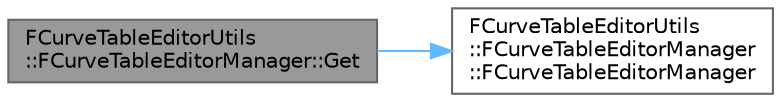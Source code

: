 digraph "FCurveTableEditorUtils::FCurveTableEditorManager::Get"
{
 // INTERACTIVE_SVG=YES
 // LATEX_PDF_SIZE
  bgcolor="transparent";
  edge [fontname=Helvetica,fontsize=10,labelfontname=Helvetica,labelfontsize=10];
  node [fontname=Helvetica,fontsize=10,shape=box,height=0.2,width=0.4];
  rankdir="LR";
  Node1 [id="Node000001",label="FCurveTableEditorUtils\l::FCurveTableEditorManager::Get",height=0.2,width=0.4,color="gray40", fillcolor="grey60", style="filled", fontcolor="black",tooltip=" "];
  Node1 -> Node2 [id="edge1_Node000001_Node000002",color="steelblue1",style="solid",tooltip=" "];
  Node2 [id="Node000002",label="FCurveTableEditorUtils\l::FCurveTableEditorManager\l::FCurveTableEditorManager",height=0.2,width=0.4,color="grey40", fillcolor="white", style="filled",URL="$d4/de4/classFCurveTableEditorUtils_1_1FCurveTableEditorManager.html#aa35f19fa578dc93db1fcab1fc698fcc6",tooltip=" "];
}
